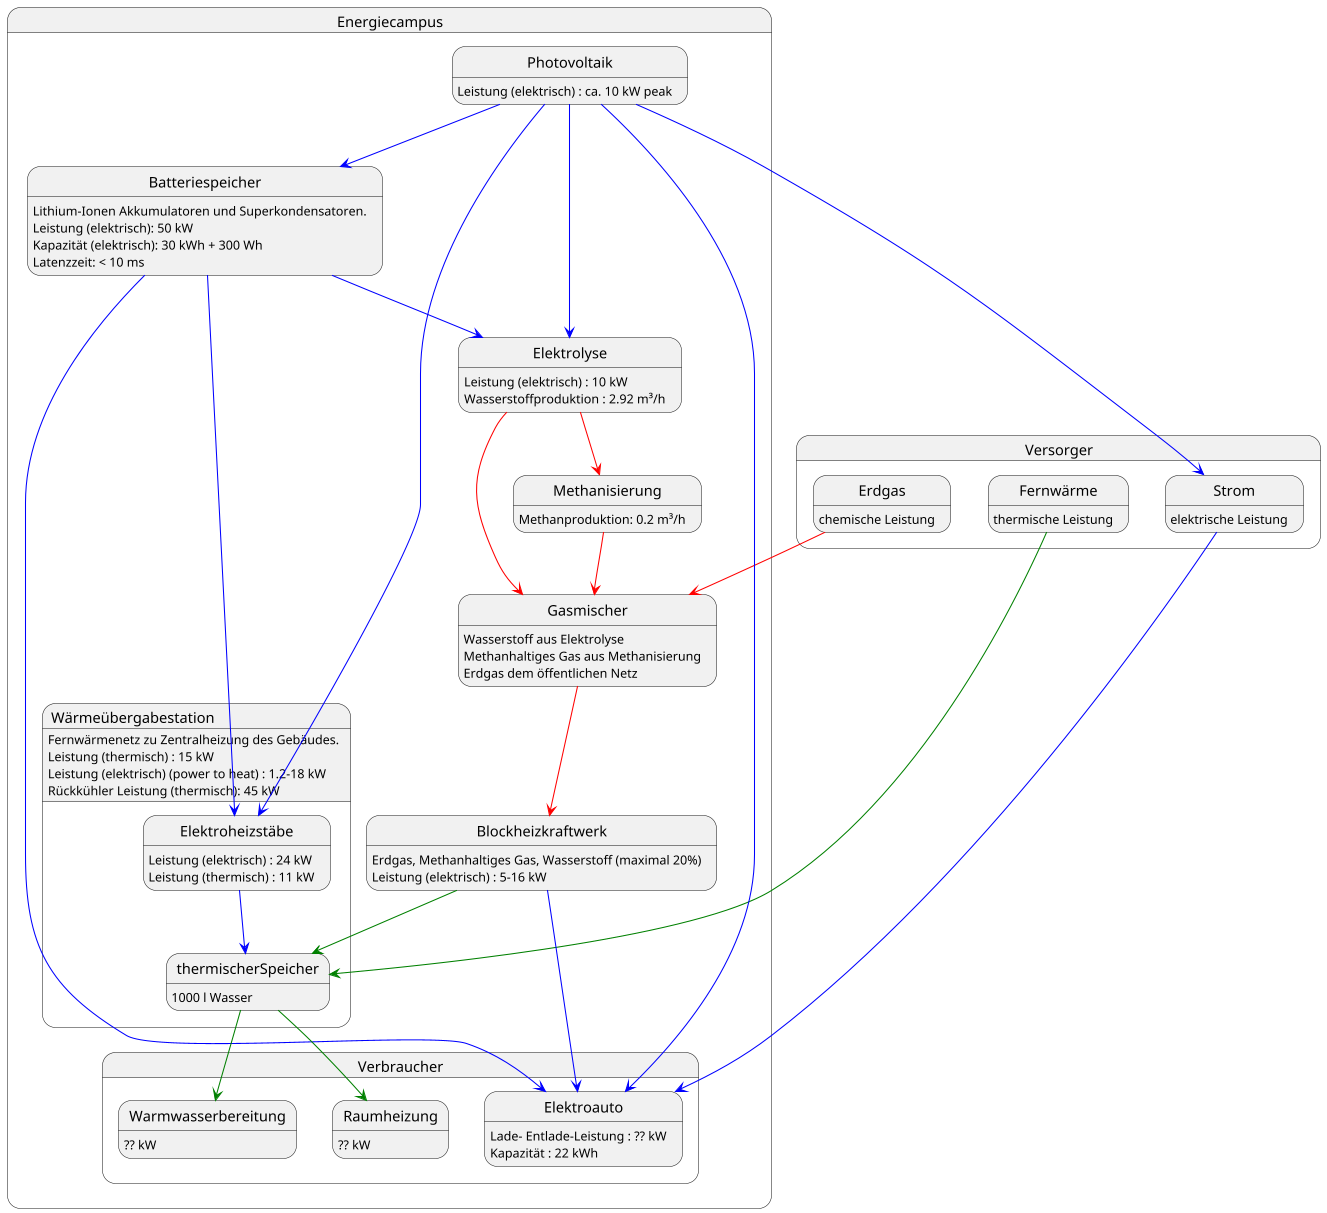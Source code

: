 
@startuml
skinparam dpi 100


state Energiecampus{

    state Wärmeübergabestation{
        Wärmeübergabestation : Fernwärmenetz zu Zentralheizung des Gebäudes. 
        Elektroheizstäbe : Leistung (elektrisch) : 24 kW
        Elektroheizstäbe : Leistung (thermisch) : 11 kW
        thermischerSpeicher : 1000 l Wasser
    }
    
    state Verbraucher {
        Elektroauto : Lade- Entlade-Leistung : ?? kW
        Elektroauto : Kapazität : 22 kWh
        Raumheizung : ?? kW
        Warmwasserbereitung : ?? kW
    }                  
    
    Gasmischer : Wasserstoff aus Elektrolyse
    Gasmischer : Methanhaltiges Gas aus Methanisierung
    Gasmischer : Erdgas dem öffentlichen Netz
    

    
    Photovoltaik : Leistung (elektrisch) : ca. 10 kW peak
}

state Versorger{
    Strom -[#blue]-> Elektroauto 
    Strom : elektrische Leistung
    Erdgas -[#red]-> Gasmischer
    Erdgas : chemische Leistung
    Fernwärme -[#green]-> thermischerSpeicher
    Fernwärme : thermische Leistung
}

state Energiecampus{
    
    Blockheizkraftwerk -[#green]-> thermischerSpeicher
    Blockheizkraftwerk -[#blue]-> Elektroauto
    Blockheizkraftwerk : Erdgas, Methanhaltiges Gas, Wasserstoff (maximal 20%)
    Blockheizkraftwerk : Leistung (elektrisch) : 5-16 kW

    Gasmischer -[#red]-> Blockheizkraftwerk

    Wärmeübergabestation : Leistung (thermisch) : 15 kW
    Wärmeübergabestation : Leistung (elektrisch) (power to heat) : 1.2-18 kW
    Wärmeübergabestation : Rückkühler Leistung (thermisch): 45 kW

    Batteriespeicher : Lithium-Ionen Akkumulatoren und Superkondensatoren. 
    Batteriespeicher : Leistung (elektrisch): 50 kW
    Batteriespeicher : Kapazität (elektrisch): 30 kWh + 300 Wh
    Batteriespeicher : Latenzzeit: < 10 ms
    Batteriespeicher -[#blue]-> Elektroauto

    Photovoltaik -[#blue]-> Strom
    Photovoltaik -[#blue]-> Elektroauto
    Photovoltaik -[#blue]-> Batteriespeicher
    Photovoltaik -[#blue]-> Elektrolyse
    Photovoltaik -[#blue]-> Elektroheizstäbe
                                                            
    Elektrolyse : Leistung (elektrisch) : 10 kW
    Elektrolyse : Wasserstoffproduktion : 2.92 m³/h
    Batteriespeicher -[#blue]-> Elektrolyse
    Elektrolyse -[#red]-> Gasmischer
    Elektrolyse -[#red]-> Methanisierung

    Methanisierung : Methanproduktion: 0.2 m³/h
    Methanisierung -[#red]-> Gasmischer

    thermischerSpeicher -[#green]-> Warmwasserbereitung
    thermischerSpeicher -[#green]-> Raumheizung

    Elektroheizstäbe -[#blue]-> thermischerSpeicher
                                                                                
    Batteriespeicher -[#blue]-> Elektroheizstäbe
}

@enduml 